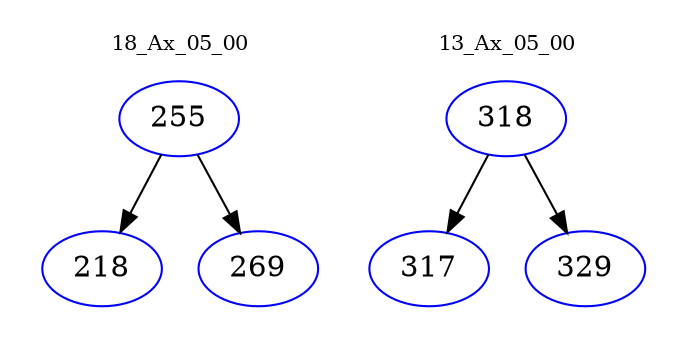 digraph{
subgraph cluster_0 {
color = white
label = "18_Ax_05_00";
fontsize=10;
T0_255 [label="255", color="blue"]
T0_255 -> T0_218 [color="black"]
T0_218 [label="218", color="blue"]
T0_255 -> T0_269 [color="black"]
T0_269 [label="269", color="blue"]
}
subgraph cluster_1 {
color = white
label = "13_Ax_05_00";
fontsize=10;
T1_318 [label="318", color="blue"]
T1_318 -> T1_317 [color="black"]
T1_317 [label="317", color="blue"]
T1_318 -> T1_329 [color="black"]
T1_329 [label="329", color="blue"]
}
}
